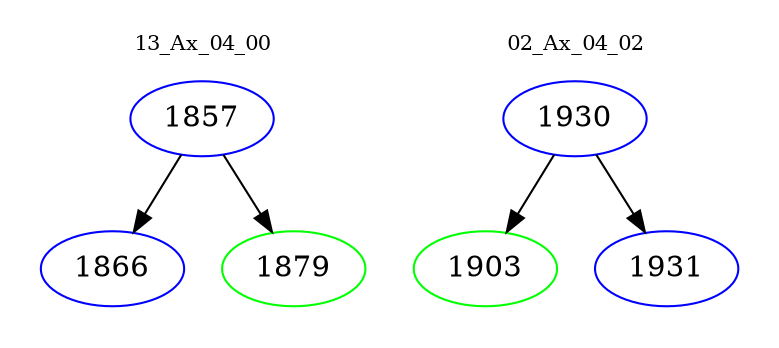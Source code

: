 digraph{
subgraph cluster_0 {
color = white
label = "13_Ax_04_00";
fontsize=10;
T0_1857 [label="1857", color="blue"]
T0_1857 -> T0_1866 [color="black"]
T0_1866 [label="1866", color="blue"]
T0_1857 -> T0_1879 [color="black"]
T0_1879 [label="1879", color="green"]
}
subgraph cluster_1 {
color = white
label = "02_Ax_04_02";
fontsize=10;
T1_1930 [label="1930", color="blue"]
T1_1930 -> T1_1903 [color="black"]
T1_1903 [label="1903", color="green"]
T1_1930 -> T1_1931 [color="black"]
T1_1931 [label="1931", color="blue"]
}
}
